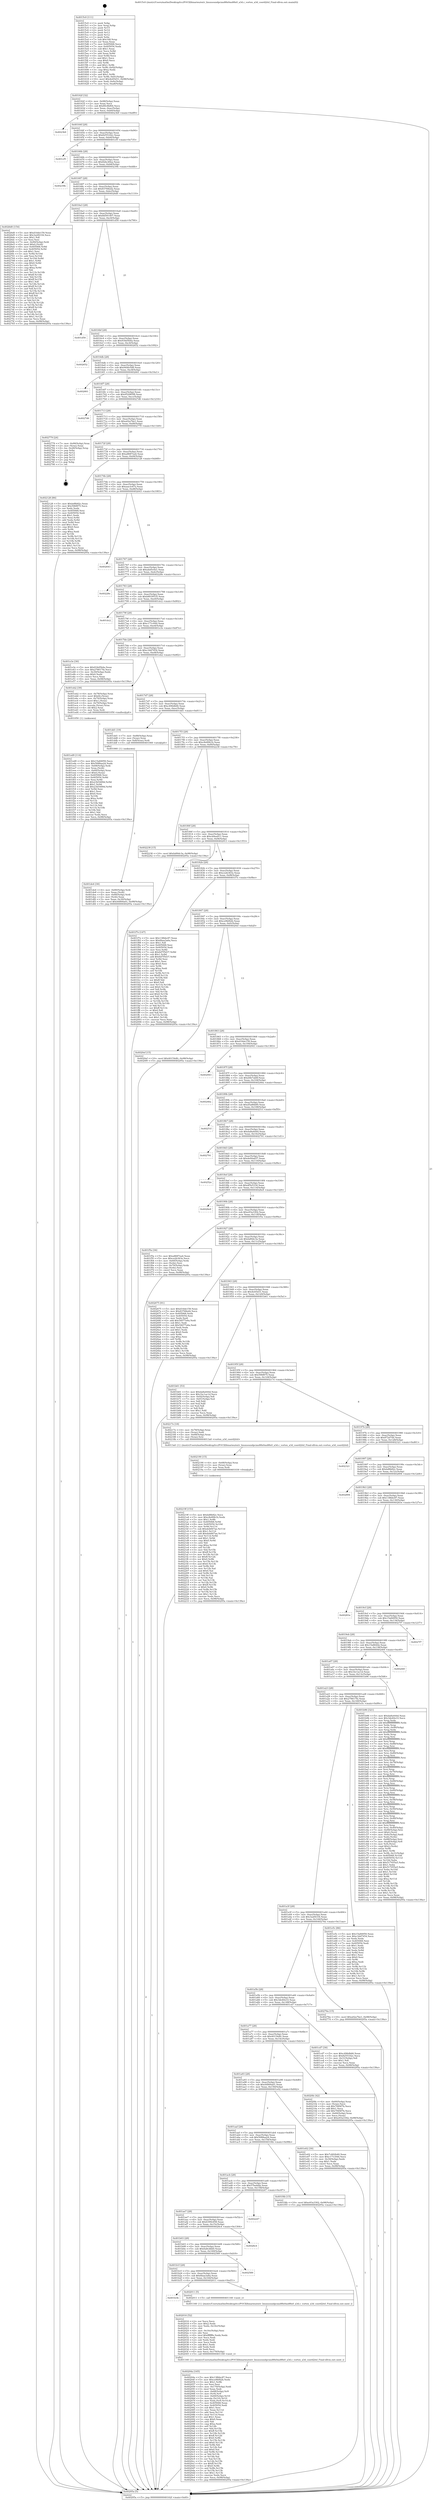 digraph "0x4015c0" {
  label = "0x4015c0 (/mnt/c/Users/mathe/Desktop/tcc/POCII/binaries/extr_linuxsoundpciau88x0au88x0_a3d.c_vortex_a3d_coord2itd_Final-ollvm.out::main(0))"
  labelloc = "t"
  node[shape=record]

  Entry [label="",width=0.3,height=0.3,shape=circle,fillcolor=black,style=filled]
  "0x40162f" [label="{
     0x40162f [32]\l
     | [instrs]\l
     &nbsp;&nbsp;0x40162f \<+6\>: mov -0x98(%rbp),%eax\l
     &nbsp;&nbsp;0x401635 \<+2\>: mov %eax,%ecx\l
     &nbsp;&nbsp;0x401637 \<+6\>: sub $0x80c8bf64,%ecx\l
     &nbsp;&nbsp;0x40163d \<+6\>: mov %eax,-0xac(%rbp)\l
     &nbsp;&nbsp;0x401643 \<+6\>: mov %ecx,-0xb0(%rbp)\l
     &nbsp;&nbsp;0x401649 \<+6\>: je 00000000004023b9 \<main+0xdf9\>\l
  }"]
  "0x4023b9" [label="{
     0x4023b9\l
  }", style=dashed]
  "0x40164f" [label="{
     0x40164f [28]\l
     | [instrs]\l
     &nbsp;&nbsp;0x40164f \<+5\>: jmp 0000000000401654 \<main+0x94\>\l
     &nbsp;&nbsp;0x401654 \<+6\>: mov -0xac(%rbp),%eax\l
     &nbsp;&nbsp;0x40165a \<+5\>: sub $0x8255162c,%eax\l
     &nbsp;&nbsp;0x40165f \<+6\>: mov %eax,-0xb4(%rbp)\l
     &nbsp;&nbsp;0x401665 \<+6\>: je 0000000000401cf5 \<main+0x735\>\l
  }"]
  Exit [label="",width=0.3,height=0.3,shape=circle,fillcolor=black,style=filled,peripheries=2]
  "0x401cf5" [label="{
     0x401cf5\l
  }", style=dashed]
  "0x40166b" [label="{
     0x40166b [28]\l
     | [instrs]\l
     &nbsp;&nbsp;0x40166b \<+5\>: jmp 0000000000401670 \<main+0xb0\>\l
     &nbsp;&nbsp;0x401670 \<+6\>: mov -0xac(%rbp),%eax\l
     &nbsp;&nbsp;0x401676 \<+5\>: sub $0x82bc49ea,%eax\l
     &nbsp;&nbsp;0x40167b \<+6\>: mov %eax,-0xb8(%rbp)\l
     &nbsp;&nbsp;0x401681 \<+6\>: je 000000000040239b \<main+0xddb\>\l
  }"]
  "0x40219f" [label="{
     0x40219f [153]\l
     | [instrs]\l
     &nbsp;&nbsp;0x40219f \<+5\>: mov $0xbd8b82c,%ecx\l
     &nbsp;&nbsp;0x4021a4 \<+5\>: mov $0xc8e89b1b,%edx\l
     &nbsp;&nbsp;0x4021a9 \<+3\>: mov $0x1,%r8b\l
     &nbsp;&nbsp;0x4021ac \<+8\>: mov 0x405068,%r9d\l
     &nbsp;&nbsp;0x4021b4 \<+8\>: mov 0x405054,%r10d\l
     &nbsp;&nbsp;0x4021bc \<+3\>: mov %r9d,%r11d\l
     &nbsp;&nbsp;0x4021bf \<+7\>: sub $0xdeb847ae,%r11d\l
     &nbsp;&nbsp;0x4021c6 \<+4\>: sub $0x1,%r11d\l
     &nbsp;&nbsp;0x4021ca \<+7\>: add $0xdeb847ae,%r11d\l
     &nbsp;&nbsp;0x4021d1 \<+4\>: imul %r11d,%r9d\l
     &nbsp;&nbsp;0x4021d5 \<+4\>: and $0x1,%r9d\l
     &nbsp;&nbsp;0x4021d9 \<+4\>: cmp $0x0,%r9d\l
     &nbsp;&nbsp;0x4021dd \<+3\>: sete %bl\l
     &nbsp;&nbsp;0x4021e0 \<+4\>: cmp $0xa,%r10d\l
     &nbsp;&nbsp;0x4021e4 \<+4\>: setl %r14b\l
     &nbsp;&nbsp;0x4021e8 \<+3\>: mov %bl,%r15b\l
     &nbsp;&nbsp;0x4021eb \<+4\>: xor $0xff,%r15b\l
     &nbsp;&nbsp;0x4021ef \<+3\>: mov %r14b,%r12b\l
     &nbsp;&nbsp;0x4021f2 \<+4\>: xor $0xff,%r12b\l
     &nbsp;&nbsp;0x4021f6 \<+4\>: xor $0x0,%r8b\l
     &nbsp;&nbsp;0x4021fa \<+3\>: mov %r15b,%r13b\l
     &nbsp;&nbsp;0x4021fd \<+4\>: and $0x0,%r13b\l
     &nbsp;&nbsp;0x402201 \<+3\>: and %r8b,%bl\l
     &nbsp;&nbsp;0x402204 \<+3\>: mov %r12b,%al\l
     &nbsp;&nbsp;0x402207 \<+2\>: and $0x0,%al\l
     &nbsp;&nbsp;0x402209 \<+3\>: and %r8b,%r14b\l
     &nbsp;&nbsp;0x40220c \<+3\>: or %bl,%r13b\l
     &nbsp;&nbsp;0x40220f \<+3\>: or %r14b,%al\l
     &nbsp;&nbsp;0x402212 \<+3\>: xor %al,%r13b\l
     &nbsp;&nbsp;0x402215 \<+3\>: or %r12b,%r15b\l
     &nbsp;&nbsp;0x402218 \<+4\>: xor $0xff,%r15b\l
     &nbsp;&nbsp;0x40221c \<+4\>: or $0x0,%r8b\l
     &nbsp;&nbsp;0x402220 \<+3\>: and %r8b,%r15b\l
     &nbsp;&nbsp;0x402223 \<+3\>: or %r15b,%r13b\l
     &nbsp;&nbsp;0x402226 \<+4\>: test $0x1,%r13b\l
     &nbsp;&nbsp;0x40222a \<+3\>: cmovne %edx,%ecx\l
     &nbsp;&nbsp;0x40222d \<+6\>: mov %ecx,-0x98(%rbp)\l
     &nbsp;&nbsp;0x402233 \<+5\>: jmp 000000000040295a \<main+0x139a\>\l
  }"]
  "0x40239b" [label="{
     0x40239b\l
  }", style=dashed]
  "0x401687" [label="{
     0x401687 [28]\l
     | [instrs]\l
     &nbsp;&nbsp;0x401687 \<+5\>: jmp 000000000040168c \<main+0xcc\>\l
     &nbsp;&nbsp;0x40168c \<+6\>: mov -0xac(%rbp),%eax\l
     &nbsp;&nbsp;0x401692 \<+5\>: sub $0x83768ed2,%eax\l
     &nbsp;&nbsp;0x401697 \<+6\>: mov %eax,-0xbc(%rbp)\l
     &nbsp;&nbsp;0x40169d \<+6\>: je 00000000004026d0 \<main+0x1110\>\l
  }"]
  "0x402190" [label="{
     0x402190 [15]\l
     | [instrs]\l
     &nbsp;&nbsp;0x402190 \<+4\>: mov -0x68(%rbp),%rax\l
     &nbsp;&nbsp;0x402194 \<+3\>: mov (%rax),%rax\l
     &nbsp;&nbsp;0x402197 \<+3\>: mov %rax,%rdi\l
     &nbsp;&nbsp;0x40219a \<+5\>: call 0000000000401030 \<free@plt\>\l
     | [calls]\l
     &nbsp;&nbsp;0x401030 \{1\} (unknown)\l
  }"]
  "0x4026d0" [label="{
     0x4026d0 [154]\l
     | [instrs]\l
     &nbsp;&nbsp;0x4026d0 \<+5\>: mov $0xd16de159,%eax\l
     &nbsp;&nbsp;0x4026d5 \<+5\>: mov $0x3a2f4334,%ecx\l
     &nbsp;&nbsp;0x4026da \<+2\>: mov $0x1,%dl\l
     &nbsp;&nbsp;0x4026dc \<+2\>: xor %esi,%esi\l
     &nbsp;&nbsp;0x4026de \<+7\>: mov -0x90(%rbp),%rdi\l
     &nbsp;&nbsp;0x4026e5 \<+6\>: movl $0x0,(%rdi)\l
     &nbsp;&nbsp;0x4026eb \<+8\>: mov 0x405068,%r8d\l
     &nbsp;&nbsp;0x4026f3 \<+8\>: mov 0x405054,%r9d\l
     &nbsp;&nbsp;0x4026fb \<+3\>: sub $0x1,%esi\l
     &nbsp;&nbsp;0x4026fe \<+3\>: mov %r8d,%r10d\l
     &nbsp;&nbsp;0x402701 \<+3\>: add %esi,%r10d\l
     &nbsp;&nbsp;0x402704 \<+4\>: imul %r10d,%r8d\l
     &nbsp;&nbsp;0x402708 \<+4\>: and $0x1,%r8d\l
     &nbsp;&nbsp;0x40270c \<+4\>: cmp $0x0,%r8d\l
     &nbsp;&nbsp;0x402710 \<+4\>: sete %r11b\l
     &nbsp;&nbsp;0x402714 \<+4\>: cmp $0xa,%r9d\l
     &nbsp;&nbsp;0x402718 \<+3\>: setl %bl\l
     &nbsp;&nbsp;0x40271b \<+3\>: mov %r11b,%r14b\l
     &nbsp;&nbsp;0x40271e \<+4\>: xor $0xff,%r14b\l
     &nbsp;&nbsp;0x402722 \<+3\>: mov %bl,%r15b\l
     &nbsp;&nbsp;0x402725 \<+4\>: xor $0xff,%r15b\l
     &nbsp;&nbsp;0x402729 \<+3\>: xor $0x1,%dl\l
     &nbsp;&nbsp;0x40272c \<+3\>: mov %r14b,%r12b\l
     &nbsp;&nbsp;0x40272f \<+4\>: and $0xff,%r12b\l
     &nbsp;&nbsp;0x402733 \<+3\>: and %dl,%r11b\l
     &nbsp;&nbsp;0x402736 \<+3\>: mov %r15b,%r13b\l
     &nbsp;&nbsp;0x402739 \<+4\>: and $0xff,%r13b\l
     &nbsp;&nbsp;0x40273d \<+2\>: and %dl,%bl\l
     &nbsp;&nbsp;0x40273f \<+3\>: or %r11b,%r12b\l
     &nbsp;&nbsp;0x402742 \<+3\>: or %bl,%r13b\l
     &nbsp;&nbsp;0x402745 \<+3\>: xor %r13b,%r12b\l
     &nbsp;&nbsp;0x402748 \<+3\>: or %r15b,%r14b\l
     &nbsp;&nbsp;0x40274b \<+4\>: xor $0xff,%r14b\l
     &nbsp;&nbsp;0x40274f \<+3\>: or $0x1,%dl\l
     &nbsp;&nbsp;0x402752 \<+3\>: and %dl,%r14b\l
     &nbsp;&nbsp;0x402755 \<+3\>: or %r14b,%r12b\l
     &nbsp;&nbsp;0x402758 \<+4\>: test $0x1,%r12b\l
     &nbsp;&nbsp;0x40275c \<+3\>: cmovne %ecx,%eax\l
     &nbsp;&nbsp;0x40275f \<+6\>: mov %eax,-0x98(%rbp)\l
     &nbsp;&nbsp;0x402765 \<+5\>: jmp 000000000040295a \<main+0x139a\>\l
  }"]
  "0x4016a3" [label="{
     0x4016a3 [28]\l
     | [instrs]\l
     &nbsp;&nbsp;0x4016a3 \<+5\>: jmp 00000000004016a8 \<main+0xe8\>\l
     &nbsp;&nbsp;0x4016a8 \<+6\>: mov -0xac(%rbp),%eax\l
     &nbsp;&nbsp;0x4016ae \<+5\>: sub $0x8d591407,%eax\l
     &nbsp;&nbsp;0x4016b3 \<+6\>: mov %eax,-0xc0(%rbp)\l
     &nbsp;&nbsp;0x4016b9 \<+6\>: je 0000000000401d50 \<main+0x790\>\l
  }"]
  "0x40204a" [label="{
     0x40204a [165]\l
     | [instrs]\l
     &nbsp;&nbsp;0x40204a \<+5\>: mov $0x138bbc87,%ecx\l
     &nbsp;&nbsp;0x40204f \<+5\>: mov $0xce9bf42b,%edx\l
     &nbsp;&nbsp;0x402054 \<+3\>: mov $0x1,%r8b\l
     &nbsp;&nbsp;0x402057 \<+2\>: xor %esi,%esi\l
     &nbsp;&nbsp;0x402059 \<+6\>: mov -0x170(%rbp),%edi\l
     &nbsp;&nbsp;0x40205f \<+3\>: imul %eax,%edi\l
     &nbsp;&nbsp;0x402062 \<+4\>: mov -0x68(%rbp),%r9\l
     &nbsp;&nbsp;0x402066 \<+3\>: mov (%r9),%r9\l
     &nbsp;&nbsp;0x402069 \<+4\>: mov -0x60(%rbp),%r10\l
     &nbsp;&nbsp;0x40206d \<+3\>: movslq (%r10),%r10\l
     &nbsp;&nbsp;0x402070 \<+4\>: mov %edi,(%r9,%r10,4)\l
     &nbsp;&nbsp;0x402074 \<+7\>: mov 0x405068,%eax\l
     &nbsp;&nbsp;0x40207b \<+7\>: mov 0x405054,%edi\l
     &nbsp;&nbsp;0x402082 \<+3\>: sub $0x1,%esi\l
     &nbsp;&nbsp;0x402085 \<+3\>: mov %eax,%r11d\l
     &nbsp;&nbsp;0x402088 \<+3\>: add %esi,%r11d\l
     &nbsp;&nbsp;0x40208b \<+4\>: imul %r11d,%eax\l
     &nbsp;&nbsp;0x40208f \<+3\>: and $0x1,%eax\l
     &nbsp;&nbsp;0x402092 \<+3\>: cmp $0x0,%eax\l
     &nbsp;&nbsp;0x402095 \<+3\>: sete %bl\l
     &nbsp;&nbsp;0x402098 \<+3\>: cmp $0xa,%edi\l
     &nbsp;&nbsp;0x40209b \<+4\>: setl %r14b\l
     &nbsp;&nbsp;0x40209f \<+3\>: mov %bl,%r15b\l
     &nbsp;&nbsp;0x4020a2 \<+4\>: xor $0xff,%r15b\l
     &nbsp;&nbsp;0x4020a6 \<+3\>: mov %r14b,%r12b\l
     &nbsp;&nbsp;0x4020a9 \<+4\>: xor $0xff,%r12b\l
     &nbsp;&nbsp;0x4020ad \<+4\>: xor $0x0,%r8b\l
     &nbsp;&nbsp;0x4020b1 \<+3\>: mov %r15b,%r13b\l
     &nbsp;&nbsp;0x4020b4 \<+4\>: and $0x0,%r13b\l
     &nbsp;&nbsp;0x4020b8 \<+3\>: and %r8b,%bl\l
     &nbsp;&nbsp;0x4020bb \<+3\>: mov %r12b,%al\l
     &nbsp;&nbsp;0x4020be \<+2\>: and $0x0,%al\l
     &nbsp;&nbsp;0x4020c0 \<+3\>: and %r8b,%r14b\l
     &nbsp;&nbsp;0x4020c3 \<+3\>: or %bl,%r13b\l
     &nbsp;&nbsp;0x4020c6 \<+3\>: or %r14b,%al\l
     &nbsp;&nbsp;0x4020c9 \<+3\>: xor %al,%r13b\l
     &nbsp;&nbsp;0x4020cc \<+3\>: or %r12b,%r15b\l
     &nbsp;&nbsp;0x4020cf \<+4\>: xor $0xff,%r15b\l
     &nbsp;&nbsp;0x4020d3 \<+4\>: or $0x0,%r8b\l
     &nbsp;&nbsp;0x4020d7 \<+3\>: and %r8b,%r15b\l
     &nbsp;&nbsp;0x4020da \<+3\>: or %r15b,%r13b\l
     &nbsp;&nbsp;0x4020dd \<+4\>: test $0x1,%r13b\l
     &nbsp;&nbsp;0x4020e1 \<+3\>: cmovne %edx,%ecx\l
     &nbsp;&nbsp;0x4020e4 \<+6\>: mov %ecx,-0x98(%rbp)\l
     &nbsp;&nbsp;0x4020ea \<+5\>: jmp 000000000040295a \<main+0x139a\>\l
  }"]
  "0x401d50" [label="{
     0x401d50\l
  }", style=dashed]
  "0x4016bf" [label="{
     0x4016bf [28]\l
     | [instrs]\l
     &nbsp;&nbsp;0x4016bf \<+5\>: jmp 00000000004016c4 \<main+0x104\>\l
     &nbsp;&nbsp;0x4016c4 \<+6\>: mov -0xac(%rbp),%eax\l
     &nbsp;&nbsp;0x4016ca \<+5\>: sub $0x934d5b4a,%eax\l
     &nbsp;&nbsp;0x4016cf \<+6\>: mov %eax,-0xc4(%rbp)\l
     &nbsp;&nbsp;0x4016d5 \<+6\>: je 0000000000402652 \<main+0x1092\>\l
  }"]
  "0x402016" [label="{
     0x402016 [52]\l
     | [instrs]\l
     &nbsp;&nbsp;0x402016 \<+2\>: xor %ecx,%ecx\l
     &nbsp;&nbsp;0x402018 \<+5\>: mov $0x2,%edx\l
     &nbsp;&nbsp;0x40201d \<+6\>: mov %edx,-0x16c(%rbp)\l
     &nbsp;&nbsp;0x402023 \<+1\>: cltd\l
     &nbsp;&nbsp;0x402024 \<+6\>: mov -0x16c(%rbp),%esi\l
     &nbsp;&nbsp;0x40202a \<+2\>: idiv %esi\l
     &nbsp;&nbsp;0x40202c \<+6\>: imul $0xfffffffe,%edx,%edx\l
     &nbsp;&nbsp;0x402032 \<+2\>: mov %ecx,%edi\l
     &nbsp;&nbsp;0x402034 \<+2\>: sub %edx,%edi\l
     &nbsp;&nbsp;0x402036 \<+2\>: mov %ecx,%edx\l
     &nbsp;&nbsp;0x402038 \<+3\>: sub $0x1,%edx\l
     &nbsp;&nbsp;0x40203b \<+2\>: add %edx,%edi\l
     &nbsp;&nbsp;0x40203d \<+2\>: sub %edi,%ecx\l
     &nbsp;&nbsp;0x40203f \<+6\>: mov %ecx,-0x170(%rbp)\l
     &nbsp;&nbsp;0x402045 \<+5\>: call 0000000000401160 \<next_i\>\l
     | [calls]\l
     &nbsp;&nbsp;0x401160 \{1\} (/mnt/c/Users/mathe/Desktop/tcc/POCII/binaries/extr_linuxsoundpciau88x0au88x0_a3d.c_vortex_a3d_coord2itd_Final-ollvm.out::next_i)\l
  }"]
  "0x402652" [label="{
     0x402652\l
  }", style=dashed]
  "0x4016db" [label="{
     0x4016db [28]\l
     | [instrs]\l
     &nbsp;&nbsp;0x4016db \<+5\>: jmp 00000000004016e0 \<main+0x120\>\l
     &nbsp;&nbsp;0x4016e0 \<+6\>: mov -0xac(%rbp),%eax\l
     &nbsp;&nbsp;0x4016e6 \<+5\>: sub $0x944fe5d8,%eax\l
     &nbsp;&nbsp;0x4016eb \<+6\>: mov %eax,-0xc8(%rbp)\l
     &nbsp;&nbsp;0x4016f1 \<+6\>: je 0000000000402661 \<main+0x10a1\>\l
  }"]
  "0x401b3b" [label="{
     0x401b3b\l
  }", style=dashed]
  "0x402661" [label="{
     0x402661\l
  }", style=dashed]
  "0x4016f7" [label="{
     0x4016f7 [28]\l
     | [instrs]\l
     &nbsp;&nbsp;0x4016f7 \<+5\>: jmp 00000000004016fc \<main+0x13c\>\l
     &nbsp;&nbsp;0x4016fc \<+6\>: mov -0xac(%rbp),%eax\l
     &nbsp;&nbsp;0x401702 \<+5\>: sub $0x952985f8,%eax\l
     &nbsp;&nbsp;0x401707 \<+6\>: mov %eax,-0xcc(%rbp)\l
     &nbsp;&nbsp;0x40170d \<+6\>: je 00000000004027d6 \<main+0x1216\>\l
  }"]
  "0x402011" [label="{
     0x402011 [5]\l
     | [instrs]\l
     &nbsp;&nbsp;0x402011 \<+5\>: call 0000000000401160 \<next_i\>\l
     | [calls]\l
     &nbsp;&nbsp;0x401160 \{1\} (/mnt/c/Users/mathe/Desktop/tcc/POCII/binaries/extr_linuxsoundpciau88x0au88x0_a3d.c_vortex_a3d_coord2itd_Final-ollvm.out::next_i)\l
  }"]
  "0x4027d6" [label="{
     0x4027d6\l
  }", style=dashed]
  "0x401713" [label="{
     0x401713 [28]\l
     | [instrs]\l
     &nbsp;&nbsp;0x401713 \<+5\>: jmp 0000000000401718 \<main+0x158\>\l
     &nbsp;&nbsp;0x401718 \<+6\>: mov -0xac(%rbp),%eax\l
     &nbsp;&nbsp;0x40171e \<+5\>: sub $0xa02a7be1,%eax\l
     &nbsp;&nbsp;0x401723 \<+6\>: mov %eax,-0xd0(%rbp)\l
     &nbsp;&nbsp;0x401729 \<+6\>: je 0000000000402779 \<main+0x11b9\>\l
  }"]
  "0x401b1f" [label="{
     0x401b1f [28]\l
     | [instrs]\l
     &nbsp;&nbsp;0x401b1f \<+5\>: jmp 0000000000401b24 \<main+0x564\>\l
     &nbsp;&nbsp;0x401b24 \<+6\>: mov -0xac(%rbp),%eax\l
     &nbsp;&nbsp;0x401b2a \<+5\>: sub $0x6baa3a6a,%eax\l
     &nbsp;&nbsp;0x401b2f \<+6\>: mov %eax,-0x164(%rbp)\l
     &nbsp;&nbsp;0x401b35 \<+6\>: je 0000000000402011 \<main+0xa51\>\l
  }"]
  "0x402779" [label="{
     0x402779 [24]\l
     | [instrs]\l
     &nbsp;&nbsp;0x402779 \<+7\>: mov -0x90(%rbp),%rax\l
     &nbsp;&nbsp;0x402780 \<+2\>: mov (%rax),%eax\l
     &nbsp;&nbsp;0x402782 \<+4\>: lea -0x28(%rbp),%rsp\l
     &nbsp;&nbsp;0x402786 \<+1\>: pop %rbx\l
     &nbsp;&nbsp;0x402787 \<+2\>: pop %r12\l
     &nbsp;&nbsp;0x402789 \<+2\>: pop %r13\l
     &nbsp;&nbsp;0x40278b \<+2\>: pop %r14\l
     &nbsp;&nbsp;0x40278d \<+2\>: pop %r15\l
     &nbsp;&nbsp;0x40278f \<+1\>: pop %rbp\l
     &nbsp;&nbsp;0x402790 \<+1\>: ret\l
  }"]
  "0x40172f" [label="{
     0x40172f [28]\l
     | [instrs]\l
     &nbsp;&nbsp;0x40172f \<+5\>: jmp 0000000000401734 \<main+0x174\>\l
     &nbsp;&nbsp;0x401734 \<+6\>: mov -0xac(%rbp),%eax\l
     &nbsp;&nbsp;0x40173a \<+5\>: sub $0xa8687ea4,%eax\l
     &nbsp;&nbsp;0x40173f \<+6\>: mov %eax,-0xd4(%rbp)\l
     &nbsp;&nbsp;0x401745 \<+6\>: je 0000000000402128 \<main+0xb68\>\l
  }"]
  "0x402589" [label="{
     0x402589\l
  }", style=dashed]
  "0x402128" [label="{
     0x402128 [86]\l
     | [instrs]\l
     &nbsp;&nbsp;0x402128 \<+5\>: mov $0xbd8b82c,%eax\l
     &nbsp;&nbsp;0x40212d \<+5\>: mov $0x596f875,%ecx\l
     &nbsp;&nbsp;0x402132 \<+2\>: xor %edx,%edx\l
     &nbsp;&nbsp;0x402134 \<+7\>: mov 0x405068,%esi\l
     &nbsp;&nbsp;0x40213b \<+7\>: mov 0x405054,%edi\l
     &nbsp;&nbsp;0x402142 \<+3\>: sub $0x1,%edx\l
     &nbsp;&nbsp;0x402145 \<+3\>: mov %esi,%r8d\l
     &nbsp;&nbsp;0x402148 \<+3\>: add %edx,%r8d\l
     &nbsp;&nbsp;0x40214b \<+4\>: imul %r8d,%esi\l
     &nbsp;&nbsp;0x40214f \<+3\>: and $0x1,%esi\l
     &nbsp;&nbsp;0x402152 \<+3\>: cmp $0x0,%esi\l
     &nbsp;&nbsp;0x402155 \<+4\>: sete %r9b\l
     &nbsp;&nbsp;0x402159 \<+3\>: cmp $0xa,%edi\l
     &nbsp;&nbsp;0x40215c \<+4\>: setl %r10b\l
     &nbsp;&nbsp;0x402160 \<+3\>: mov %r9b,%r11b\l
     &nbsp;&nbsp;0x402163 \<+3\>: and %r10b,%r11b\l
     &nbsp;&nbsp;0x402166 \<+3\>: xor %r10b,%r9b\l
     &nbsp;&nbsp;0x402169 \<+3\>: or %r9b,%r11b\l
     &nbsp;&nbsp;0x40216c \<+4\>: test $0x1,%r11b\l
     &nbsp;&nbsp;0x402170 \<+3\>: cmovne %ecx,%eax\l
     &nbsp;&nbsp;0x402173 \<+6\>: mov %eax,-0x98(%rbp)\l
     &nbsp;&nbsp;0x402179 \<+5\>: jmp 000000000040295a \<main+0x139a\>\l
  }"]
  "0x40174b" [label="{
     0x40174b [28]\l
     | [instrs]\l
     &nbsp;&nbsp;0x40174b \<+5\>: jmp 0000000000401750 \<main+0x190\>\l
     &nbsp;&nbsp;0x401750 \<+6\>: mov -0xac(%rbp),%eax\l
     &nbsp;&nbsp;0x401756 \<+5\>: sub $0xaae3c67a,%eax\l
     &nbsp;&nbsp;0x40175b \<+6\>: mov %eax,-0xd8(%rbp)\l
     &nbsp;&nbsp;0x401761 \<+6\>: je 0000000000402643 \<main+0x1083\>\l
  }"]
  "0x401b03" [label="{
     0x401b03 [28]\l
     | [instrs]\l
     &nbsp;&nbsp;0x401b03 \<+5\>: jmp 0000000000401b08 \<main+0x548\>\l
     &nbsp;&nbsp;0x401b08 \<+6\>: mov -0xac(%rbp),%eax\l
     &nbsp;&nbsp;0x401b0e \<+5\>: sub $0x6a8cdbb0,%eax\l
     &nbsp;&nbsp;0x401b13 \<+6\>: mov %eax,-0x160(%rbp)\l
     &nbsp;&nbsp;0x401b19 \<+6\>: je 0000000000402589 \<main+0xfc9\>\l
  }"]
  "0x402643" [label="{
     0x402643\l
  }", style=dashed]
  "0x401767" [label="{
     0x401767 [28]\l
     | [instrs]\l
     &nbsp;&nbsp;0x401767 \<+5\>: jmp 000000000040176c \<main+0x1ac\>\l
     &nbsp;&nbsp;0x40176c \<+6\>: mov -0xac(%rbp),%eax\l
     &nbsp;&nbsp;0x401772 \<+5\>: sub $0xabd5c0a1,%eax\l
     &nbsp;&nbsp;0x401777 \<+6\>: mov %eax,-0xdc(%rbp)\l
     &nbsp;&nbsp;0x40177d \<+6\>: je 000000000040228e \<main+0xcce\>\l
  }"]
  "0x4028c4" [label="{
     0x4028c4\l
  }", style=dashed]
  "0x40228e" [label="{
     0x40228e\l
  }", style=dashed]
  "0x401783" [label="{
     0x401783 [28]\l
     | [instrs]\l
     &nbsp;&nbsp;0x401783 \<+5\>: jmp 0000000000401788 \<main+0x1c8\>\l
     &nbsp;&nbsp;0x401788 \<+6\>: mov -0xac(%rbp),%eax\l
     &nbsp;&nbsp;0x40178e \<+5\>: sub $0xb8039535,%eax\l
     &nbsp;&nbsp;0x401793 \<+6\>: mov %eax,-0xe0(%rbp)\l
     &nbsp;&nbsp;0x401799 \<+6\>: je 0000000000401dc2 \<main+0x802\>\l
  }"]
  "0x401ae7" [label="{
     0x401ae7 [28]\l
     | [instrs]\l
     &nbsp;&nbsp;0x401ae7 \<+5\>: jmp 0000000000401aec \<main+0x52c\>\l
     &nbsp;&nbsp;0x401aec \<+6\>: mov -0xac(%rbp),%eax\l
     &nbsp;&nbsp;0x401af2 \<+5\>: sub $0x6399c658,%eax\l
     &nbsp;&nbsp;0x401af7 \<+6\>: mov %eax,-0x15c(%rbp)\l
     &nbsp;&nbsp;0x401afd \<+6\>: je 00000000004028c4 \<main+0x1304\>\l
  }"]
  "0x401dc2" [label="{
     0x401dc2\l
  }", style=dashed]
  "0x40179f" [label="{
     0x40179f [28]\l
     | [instrs]\l
     &nbsp;&nbsp;0x40179f \<+5\>: jmp 00000000004017a4 \<main+0x1e4\>\l
     &nbsp;&nbsp;0x4017a4 \<+6\>: mov -0xac(%rbp),%eax\l
     &nbsp;&nbsp;0x4017aa \<+5\>: sub $0xc171c044,%eax\l
     &nbsp;&nbsp;0x4017af \<+6\>: mov %eax,-0xe4(%rbp)\l
     &nbsp;&nbsp;0x4017b5 \<+6\>: je 0000000000401e3e \<main+0x87e\>\l
  }"]
  "0x402247" [label="{
     0x402247\l
  }", style=dashed]
  "0x401e3e" [label="{
     0x401e3e [30]\l
     | [instrs]\l
     &nbsp;&nbsp;0x401e3e \<+5\>: mov $0x934d5b4a,%eax\l
     &nbsp;&nbsp;0x401e43 \<+5\>: mov $0x278617fe,%ecx\l
     &nbsp;&nbsp;0x401e48 \<+3\>: mov -0x30(%rbp),%edx\l
     &nbsp;&nbsp;0x401e4b \<+3\>: cmp $0x0,%edx\l
     &nbsp;&nbsp;0x401e4e \<+3\>: cmove %ecx,%eax\l
     &nbsp;&nbsp;0x401e51 \<+6\>: mov %eax,-0x98(%rbp)\l
     &nbsp;&nbsp;0x401e57 \<+5\>: jmp 000000000040295a \<main+0x139a\>\l
  }"]
  "0x4017bb" [label="{
     0x4017bb [28]\l
     | [instrs]\l
     &nbsp;&nbsp;0x4017bb \<+5\>: jmp 00000000004017c0 \<main+0x200\>\l
     &nbsp;&nbsp;0x4017c0 \<+6\>: mov -0xac(%rbp),%eax\l
     &nbsp;&nbsp;0x4017c6 \<+5\>: sub $0xc3dd7454,%eax\l
     &nbsp;&nbsp;0x4017cb \<+6\>: mov %eax,-0xe8(%rbp)\l
     &nbsp;&nbsp;0x4017d1 \<+6\>: je 0000000000401eb2 \<main+0x8f2\>\l
  }"]
  "0x401acb" [label="{
     0x401acb [28]\l
     | [instrs]\l
     &nbsp;&nbsp;0x401acb \<+5\>: jmp 0000000000401ad0 \<main+0x510\>\l
     &nbsp;&nbsp;0x401ad0 \<+6\>: mov -0xac(%rbp),%eax\l
     &nbsp;&nbsp;0x401ad6 \<+5\>: sub $0x57bebfda,%eax\l
     &nbsp;&nbsp;0x401adb \<+6\>: mov %eax,-0x158(%rbp)\l
     &nbsp;&nbsp;0x401ae1 \<+6\>: je 0000000000402247 \<main+0xc87\>\l
  }"]
  "0x401eb2" [label="{
     0x401eb2 [39]\l
     | [instrs]\l
     &nbsp;&nbsp;0x401eb2 \<+4\>: mov -0x78(%rbp),%rax\l
     &nbsp;&nbsp;0x401eb6 \<+6\>: movl $0x64,(%rax)\l
     &nbsp;&nbsp;0x401ebc \<+4\>: mov -0x70(%rbp),%rax\l
     &nbsp;&nbsp;0x401ec0 \<+6\>: movl $0x1,(%rax)\l
     &nbsp;&nbsp;0x401ec6 \<+4\>: mov -0x70(%rbp),%rax\l
     &nbsp;&nbsp;0x401eca \<+3\>: movslq (%rax),%rax\l
     &nbsp;&nbsp;0x401ecd \<+4\>: shl $0x2,%rax\l
     &nbsp;&nbsp;0x401ed1 \<+3\>: mov %rax,%rdi\l
     &nbsp;&nbsp;0x401ed4 \<+5\>: call 0000000000401050 \<malloc@plt\>\l
     | [calls]\l
     &nbsp;&nbsp;0x401050 \{1\} (unknown)\l
  }"]
  "0x4017d7" [label="{
     0x4017d7 [28]\l
     | [instrs]\l
     &nbsp;&nbsp;0x4017d7 \<+5\>: jmp 00000000004017dc \<main+0x21c\>\l
     &nbsp;&nbsp;0x4017dc \<+6\>: mov -0xac(%rbp),%eax\l
     &nbsp;&nbsp;0x4017e2 \<+5\>: sub $0xc496db66,%eax\l
     &nbsp;&nbsp;0x4017e7 \<+6\>: mov %eax,-0xec(%rbp)\l
     &nbsp;&nbsp;0x4017ed \<+6\>: je 0000000000401dd1 \<main+0x811\>\l
  }"]
  "0x401f4b" [label="{
     0x401f4b [15]\l
     | [instrs]\l
     &nbsp;&nbsp;0x401f4b \<+10\>: movl $0xe93a3302,-0x98(%rbp)\l
     &nbsp;&nbsp;0x401f55 \<+5\>: jmp 000000000040295a \<main+0x139a\>\l
  }"]
  "0x401dd1" [label="{
     0x401dd1 [19]\l
     | [instrs]\l
     &nbsp;&nbsp;0x401dd1 \<+7\>: mov -0x88(%rbp),%rax\l
     &nbsp;&nbsp;0x401dd8 \<+3\>: mov (%rax),%rax\l
     &nbsp;&nbsp;0x401ddb \<+4\>: mov 0x8(%rax),%rdi\l
     &nbsp;&nbsp;0x401ddf \<+5\>: call 0000000000401060 \<atoi@plt\>\l
     | [calls]\l
     &nbsp;&nbsp;0x401060 \{1\} (unknown)\l
  }"]
  "0x4017f3" [label="{
     0x4017f3 [28]\l
     | [instrs]\l
     &nbsp;&nbsp;0x4017f3 \<+5\>: jmp 00000000004017f8 \<main+0x238\>\l
     &nbsp;&nbsp;0x4017f8 \<+6\>: mov -0xac(%rbp),%eax\l
     &nbsp;&nbsp;0x4017fe \<+5\>: sub $0xc8e89b1b,%eax\l
     &nbsp;&nbsp;0x401803 \<+6\>: mov %eax,-0xf0(%rbp)\l
     &nbsp;&nbsp;0x401809 \<+6\>: je 0000000000402238 \<main+0xc78\>\l
  }"]
  "0x401ed9" [label="{
     0x401ed9 [114]\l
     | [instrs]\l
     &nbsp;&nbsp;0x401ed9 \<+5\>: mov $0x15a84950,%ecx\l
     &nbsp;&nbsp;0x401ede \<+5\>: mov $0x5088aa24,%edx\l
     &nbsp;&nbsp;0x401ee3 \<+4\>: mov -0x68(%rbp),%rdi\l
     &nbsp;&nbsp;0x401ee7 \<+3\>: mov %rax,(%rdi)\l
     &nbsp;&nbsp;0x401eea \<+4\>: mov -0x60(%rbp),%rax\l
     &nbsp;&nbsp;0x401eee \<+6\>: movl $0x0,(%rax)\l
     &nbsp;&nbsp;0x401ef4 \<+7\>: mov 0x405068,%esi\l
     &nbsp;&nbsp;0x401efb \<+8\>: mov 0x405054,%r8d\l
     &nbsp;&nbsp;0x401f03 \<+3\>: mov %esi,%r9d\l
     &nbsp;&nbsp;0x401f06 \<+7\>: sub $0x23b5489d,%r9d\l
     &nbsp;&nbsp;0x401f0d \<+4\>: sub $0x1,%r9d\l
     &nbsp;&nbsp;0x401f11 \<+7\>: add $0x23b5489d,%r9d\l
     &nbsp;&nbsp;0x401f18 \<+4\>: imul %r9d,%esi\l
     &nbsp;&nbsp;0x401f1c \<+3\>: and $0x1,%esi\l
     &nbsp;&nbsp;0x401f1f \<+3\>: cmp $0x0,%esi\l
     &nbsp;&nbsp;0x401f22 \<+4\>: sete %r10b\l
     &nbsp;&nbsp;0x401f26 \<+4\>: cmp $0xa,%r8d\l
     &nbsp;&nbsp;0x401f2a \<+4\>: setl %r11b\l
     &nbsp;&nbsp;0x401f2e \<+3\>: mov %r10b,%bl\l
     &nbsp;&nbsp;0x401f31 \<+3\>: and %r11b,%bl\l
     &nbsp;&nbsp;0x401f34 \<+3\>: xor %r11b,%r10b\l
     &nbsp;&nbsp;0x401f37 \<+3\>: or %r10b,%bl\l
     &nbsp;&nbsp;0x401f3a \<+3\>: test $0x1,%bl\l
     &nbsp;&nbsp;0x401f3d \<+3\>: cmovne %edx,%ecx\l
     &nbsp;&nbsp;0x401f40 \<+6\>: mov %ecx,-0x98(%rbp)\l
     &nbsp;&nbsp;0x401f46 \<+5\>: jmp 000000000040295a \<main+0x139a\>\l
  }"]
  "0x402238" [label="{
     0x402238 [15]\l
     | [instrs]\l
     &nbsp;&nbsp;0x402238 \<+10\>: movl $0xfa89dc3a,-0x98(%rbp)\l
     &nbsp;&nbsp;0x402242 \<+5\>: jmp 000000000040295a \<main+0x139a\>\l
  }"]
  "0x40180f" [label="{
     0x40180f [28]\l
     | [instrs]\l
     &nbsp;&nbsp;0x40180f \<+5\>: jmp 0000000000401814 \<main+0x254\>\l
     &nbsp;&nbsp;0x401814 \<+6\>: mov -0xac(%rbp),%eax\l
     &nbsp;&nbsp;0x40181a \<+5\>: sub $0xcb9ea911,%eax\l
     &nbsp;&nbsp;0x40181f \<+6\>: mov %eax,-0xf4(%rbp)\l
     &nbsp;&nbsp;0x401825 \<+6\>: je 0000000000402913 \<main+0x1353\>\l
  }"]
  "0x401aaf" [label="{
     0x401aaf [28]\l
     | [instrs]\l
     &nbsp;&nbsp;0x401aaf \<+5\>: jmp 0000000000401ab4 \<main+0x4f4\>\l
     &nbsp;&nbsp;0x401ab4 \<+6\>: mov -0xac(%rbp),%eax\l
     &nbsp;&nbsp;0x401aba \<+5\>: sub $0x5088aa24,%eax\l
     &nbsp;&nbsp;0x401abf \<+6\>: mov %eax,-0x154(%rbp)\l
     &nbsp;&nbsp;0x401ac5 \<+6\>: je 0000000000401f4b \<main+0x98b\>\l
  }"]
  "0x402913" [label="{
     0x402913\l
  }", style=dashed]
  "0x40182b" [label="{
     0x40182b [28]\l
     | [instrs]\l
     &nbsp;&nbsp;0x40182b \<+5\>: jmp 0000000000401830 \<main+0x270\>\l
     &nbsp;&nbsp;0x401830 \<+6\>: mov -0xac(%rbp),%eax\l
     &nbsp;&nbsp;0x401836 \<+5\>: sub $0xce2b363e,%eax\l
     &nbsp;&nbsp;0x40183b \<+6\>: mov %eax,-0xf8(%rbp)\l
     &nbsp;&nbsp;0x401841 \<+6\>: je 0000000000401f7e \<main+0x9be\>\l
  }"]
  "0x401e02" [label="{
     0x401e02 [30]\l
     | [instrs]\l
     &nbsp;&nbsp;0x401e02 \<+5\>: mov $0x7c602b40,%eax\l
     &nbsp;&nbsp;0x401e07 \<+5\>: mov $0xc171c044,%ecx\l
     &nbsp;&nbsp;0x401e0c \<+3\>: mov -0x30(%rbp),%edx\l
     &nbsp;&nbsp;0x401e0f \<+3\>: cmp $0x1,%edx\l
     &nbsp;&nbsp;0x401e12 \<+3\>: cmovl %ecx,%eax\l
     &nbsp;&nbsp;0x401e15 \<+6\>: mov %eax,-0x98(%rbp)\l
     &nbsp;&nbsp;0x401e1b \<+5\>: jmp 000000000040295a \<main+0x139a\>\l
  }"]
  "0x401f7e" [label="{
     0x401f7e [147]\l
     | [instrs]\l
     &nbsp;&nbsp;0x401f7e \<+5\>: mov $0x138bbc87,%eax\l
     &nbsp;&nbsp;0x401f83 \<+5\>: mov $0x6baa3a6a,%ecx\l
     &nbsp;&nbsp;0x401f88 \<+2\>: mov $0x1,%dl\l
     &nbsp;&nbsp;0x401f8a \<+7\>: mov 0x405068,%esi\l
     &nbsp;&nbsp;0x401f91 \<+7\>: mov 0x405054,%edi\l
     &nbsp;&nbsp;0x401f98 \<+3\>: mov %esi,%r8d\l
     &nbsp;&nbsp;0x401f9b \<+7\>: sub $0x6d7f5d37,%r8d\l
     &nbsp;&nbsp;0x401fa2 \<+4\>: sub $0x1,%r8d\l
     &nbsp;&nbsp;0x401fa6 \<+7\>: add $0x6d7f5d37,%r8d\l
     &nbsp;&nbsp;0x401fad \<+4\>: imul %r8d,%esi\l
     &nbsp;&nbsp;0x401fb1 \<+3\>: and $0x1,%esi\l
     &nbsp;&nbsp;0x401fb4 \<+3\>: cmp $0x0,%esi\l
     &nbsp;&nbsp;0x401fb7 \<+4\>: sete %r9b\l
     &nbsp;&nbsp;0x401fbb \<+3\>: cmp $0xa,%edi\l
     &nbsp;&nbsp;0x401fbe \<+4\>: setl %r10b\l
     &nbsp;&nbsp;0x401fc2 \<+3\>: mov %r9b,%r11b\l
     &nbsp;&nbsp;0x401fc5 \<+4\>: xor $0xff,%r11b\l
     &nbsp;&nbsp;0x401fc9 \<+3\>: mov %r10b,%bl\l
     &nbsp;&nbsp;0x401fcc \<+3\>: xor $0xff,%bl\l
     &nbsp;&nbsp;0x401fcf \<+3\>: xor $0x0,%dl\l
     &nbsp;&nbsp;0x401fd2 \<+3\>: mov %r11b,%r14b\l
     &nbsp;&nbsp;0x401fd5 \<+4\>: and $0x0,%r14b\l
     &nbsp;&nbsp;0x401fd9 \<+3\>: and %dl,%r9b\l
     &nbsp;&nbsp;0x401fdc \<+3\>: mov %bl,%r15b\l
     &nbsp;&nbsp;0x401fdf \<+4\>: and $0x0,%r15b\l
     &nbsp;&nbsp;0x401fe3 \<+3\>: and %dl,%r10b\l
     &nbsp;&nbsp;0x401fe6 \<+3\>: or %r9b,%r14b\l
     &nbsp;&nbsp;0x401fe9 \<+3\>: or %r10b,%r15b\l
     &nbsp;&nbsp;0x401fec \<+3\>: xor %r15b,%r14b\l
     &nbsp;&nbsp;0x401fef \<+3\>: or %bl,%r11b\l
     &nbsp;&nbsp;0x401ff2 \<+4\>: xor $0xff,%r11b\l
     &nbsp;&nbsp;0x401ff6 \<+3\>: or $0x0,%dl\l
     &nbsp;&nbsp;0x401ff9 \<+3\>: and %dl,%r11b\l
     &nbsp;&nbsp;0x401ffc \<+3\>: or %r11b,%r14b\l
     &nbsp;&nbsp;0x401fff \<+4\>: test $0x1,%r14b\l
     &nbsp;&nbsp;0x402003 \<+3\>: cmovne %ecx,%eax\l
     &nbsp;&nbsp;0x402006 \<+6\>: mov %eax,-0x98(%rbp)\l
     &nbsp;&nbsp;0x40200c \<+5\>: jmp 000000000040295a \<main+0x139a\>\l
  }"]
  "0x401847" [label="{
     0x401847 [28]\l
     | [instrs]\l
     &nbsp;&nbsp;0x401847 \<+5\>: jmp 000000000040184c \<main+0x28c\>\l
     &nbsp;&nbsp;0x40184c \<+6\>: mov -0xac(%rbp),%eax\l
     &nbsp;&nbsp;0x401852 \<+5\>: sub $0xce9bf42b,%eax\l
     &nbsp;&nbsp;0x401857 \<+6\>: mov %eax,-0xfc(%rbp)\l
     &nbsp;&nbsp;0x40185d \<+6\>: je 00000000004020ef \<main+0xb2f\>\l
  }"]
  "0x401a93" [label="{
     0x401a93 [28]\l
     | [instrs]\l
     &nbsp;&nbsp;0x401a93 \<+5\>: jmp 0000000000401a98 \<main+0x4d8\>\l
     &nbsp;&nbsp;0x401a98 \<+6\>: mov -0xac(%rbp),%eax\l
     &nbsp;&nbsp;0x401a9e \<+5\>: sub $0x44800a01,%eax\l
     &nbsp;&nbsp;0x401aa3 \<+6\>: mov %eax,-0x150(%rbp)\l
     &nbsp;&nbsp;0x401aa9 \<+6\>: je 0000000000401e02 \<main+0x842\>\l
  }"]
  "0x4020ef" [label="{
     0x4020ef [15]\l
     | [instrs]\l
     &nbsp;&nbsp;0x4020ef \<+10\>: movl $0x40154dfc,-0x98(%rbp)\l
     &nbsp;&nbsp;0x4020f9 \<+5\>: jmp 000000000040295a \<main+0x139a\>\l
  }"]
  "0x401863" [label="{
     0x401863 [28]\l
     | [instrs]\l
     &nbsp;&nbsp;0x401863 \<+5\>: jmp 0000000000401868 \<main+0x2a8\>\l
     &nbsp;&nbsp;0x401868 \<+6\>: mov -0xac(%rbp),%eax\l
     &nbsp;&nbsp;0x40186e \<+5\>: sub $0xd16de159,%eax\l
     &nbsp;&nbsp;0x401873 \<+6\>: mov %eax,-0x100(%rbp)\l
     &nbsp;&nbsp;0x401879 \<+6\>: je 0000000000402943 \<main+0x1383\>\l
  }"]
  "0x4020fe" [label="{
     0x4020fe [42]\l
     | [instrs]\l
     &nbsp;&nbsp;0x4020fe \<+4\>: mov -0x60(%rbp),%rax\l
     &nbsp;&nbsp;0x402102 \<+2\>: mov (%rax),%ecx\l
     &nbsp;&nbsp;0x402104 \<+6\>: sub $0x7f4f4f7b,%ecx\l
     &nbsp;&nbsp;0x40210a \<+3\>: add $0x1,%ecx\l
     &nbsp;&nbsp;0x40210d \<+6\>: add $0x7f4f4f7b,%ecx\l
     &nbsp;&nbsp;0x402113 \<+4\>: mov -0x60(%rbp),%rax\l
     &nbsp;&nbsp;0x402117 \<+2\>: mov %ecx,(%rax)\l
     &nbsp;&nbsp;0x402119 \<+10\>: movl $0xe93a3302,-0x98(%rbp)\l
     &nbsp;&nbsp;0x402123 \<+5\>: jmp 000000000040295a \<main+0x139a\>\l
  }"]
  "0x402943" [label="{
     0x402943\l
  }", style=dashed]
  "0x40187f" [label="{
     0x40187f [28]\l
     | [instrs]\l
     &nbsp;&nbsp;0x40187f \<+5\>: jmp 0000000000401884 \<main+0x2c4\>\l
     &nbsp;&nbsp;0x401884 \<+6\>: mov -0xac(%rbp),%eax\l
     &nbsp;&nbsp;0x40188a \<+5\>: sub $0xd4b7ab6f,%eax\l
     &nbsp;&nbsp;0x40188f \<+6\>: mov %eax,-0x104(%rbp)\l
     &nbsp;&nbsp;0x401895 \<+6\>: je 000000000040246a \<main+0xeaa\>\l
  }"]
  "0x401de4" [label="{
     0x401de4 [30]\l
     | [instrs]\l
     &nbsp;&nbsp;0x401de4 \<+4\>: mov -0x80(%rbp),%rdi\l
     &nbsp;&nbsp;0x401de8 \<+2\>: mov %eax,(%rdi)\l
     &nbsp;&nbsp;0x401dea \<+4\>: mov -0x80(%rbp),%rdi\l
     &nbsp;&nbsp;0x401dee \<+2\>: mov (%rdi),%eax\l
     &nbsp;&nbsp;0x401df0 \<+3\>: mov %eax,-0x30(%rbp)\l
     &nbsp;&nbsp;0x401df3 \<+10\>: movl $0x44800a01,-0x98(%rbp)\l
     &nbsp;&nbsp;0x401dfd \<+5\>: jmp 000000000040295a \<main+0x139a\>\l
  }"]
  "0x40246a" [label="{
     0x40246a\l
  }", style=dashed]
  "0x40189b" [label="{
     0x40189b [28]\l
     | [instrs]\l
     &nbsp;&nbsp;0x40189b \<+5\>: jmp 00000000004018a0 \<main+0x2e0\>\l
     &nbsp;&nbsp;0x4018a0 \<+6\>: mov -0xac(%rbp),%eax\l
     &nbsp;&nbsp;0x4018a6 \<+5\>: sub $0xd5a86b89,%eax\l
     &nbsp;&nbsp;0x4018ab \<+6\>: mov %eax,-0x108(%rbp)\l
     &nbsp;&nbsp;0x4018b1 \<+6\>: je 000000000040251f \<main+0xf5f\>\l
  }"]
  "0x401a77" [label="{
     0x401a77 [28]\l
     | [instrs]\l
     &nbsp;&nbsp;0x401a77 \<+5\>: jmp 0000000000401a7c \<main+0x4bc\>\l
     &nbsp;&nbsp;0x401a7c \<+6\>: mov -0xac(%rbp),%eax\l
     &nbsp;&nbsp;0x401a82 \<+5\>: sub $0x40154dfc,%eax\l
     &nbsp;&nbsp;0x401a87 \<+6\>: mov %eax,-0x14c(%rbp)\l
     &nbsp;&nbsp;0x401a8d \<+6\>: je 00000000004020fe \<main+0xb3e\>\l
  }"]
  "0x40251f" [label="{
     0x40251f\l
  }", style=dashed]
  "0x4018b7" [label="{
     0x4018b7 [28]\l
     | [instrs]\l
     &nbsp;&nbsp;0x4018b7 \<+5\>: jmp 00000000004018bc \<main+0x2fc\>\l
     &nbsp;&nbsp;0x4018bc \<+6\>: mov -0xac(%rbp),%eax\l
     &nbsp;&nbsp;0x4018c2 \<+5\>: sub $0xda8a444d,%eax\l
     &nbsp;&nbsp;0x4018c7 \<+6\>: mov %eax,-0x10c(%rbp)\l
     &nbsp;&nbsp;0x4018cd \<+6\>: je 0000000000402791 \<main+0x11d1\>\l
  }"]
  "0x401cd7" [label="{
     0x401cd7 [30]\l
     | [instrs]\l
     &nbsp;&nbsp;0x401cd7 \<+5\>: mov $0xc496db66,%eax\l
     &nbsp;&nbsp;0x401cdc \<+5\>: mov $0x8255162c,%ecx\l
     &nbsp;&nbsp;0x401ce1 \<+3\>: mov -0x31(%rbp),%dl\l
     &nbsp;&nbsp;0x401ce4 \<+3\>: test $0x1,%dl\l
     &nbsp;&nbsp;0x401ce7 \<+3\>: cmovne %ecx,%eax\l
     &nbsp;&nbsp;0x401cea \<+6\>: mov %eax,-0x98(%rbp)\l
     &nbsp;&nbsp;0x401cf0 \<+5\>: jmp 000000000040295a \<main+0x139a\>\l
  }"]
  "0x402791" [label="{
     0x402791\l
  }", style=dashed]
  "0x4018d3" [label="{
     0x4018d3 [28]\l
     | [instrs]\l
     &nbsp;&nbsp;0x4018d3 \<+5\>: jmp 00000000004018d8 \<main+0x318\>\l
     &nbsp;&nbsp;0x4018d8 \<+6\>: mov -0xac(%rbp),%eax\l
     &nbsp;&nbsp;0x4018de \<+5\>: sub $0xde00ab57,%eax\l
     &nbsp;&nbsp;0x4018e3 \<+6\>: mov %eax,-0x110(%rbp)\l
     &nbsp;&nbsp;0x4018e9 \<+6\>: je 000000000040252e \<main+0xf6e\>\l
  }"]
  "0x401a5b" [label="{
     0x401a5b [28]\l
     | [instrs]\l
     &nbsp;&nbsp;0x401a5b \<+5\>: jmp 0000000000401a60 \<main+0x4a0\>\l
     &nbsp;&nbsp;0x401a60 \<+6\>: mov -0xac(%rbp),%eax\l
     &nbsp;&nbsp;0x401a66 \<+5\>: sub $0x3de40e33,%eax\l
     &nbsp;&nbsp;0x401a6b \<+6\>: mov %eax,-0x148(%rbp)\l
     &nbsp;&nbsp;0x401a71 \<+6\>: je 0000000000401cd7 \<main+0x717\>\l
  }"]
  "0x40252e" [label="{
     0x40252e\l
  }", style=dashed]
  "0x4018ef" [label="{
     0x4018ef [28]\l
     | [instrs]\l
     &nbsp;&nbsp;0x4018ef \<+5\>: jmp 00000000004018f4 \<main+0x334\>\l
     &nbsp;&nbsp;0x4018f4 \<+6\>: mov -0xac(%rbp),%eax\l
     &nbsp;&nbsp;0x4018fa \<+5\>: sub $0xdf5e5334,%eax\l
     &nbsp;&nbsp;0x4018ff \<+6\>: mov %eax,-0x114(%rbp)\l
     &nbsp;&nbsp;0x401905 \<+6\>: je 00000000004028e9 \<main+0x1329\>\l
  }"]
  "0x40276a" [label="{
     0x40276a [15]\l
     | [instrs]\l
     &nbsp;&nbsp;0x40276a \<+10\>: movl $0xa02a7be1,-0x98(%rbp)\l
     &nbsp;&nbsp;0x402774 \<+5\>: jmp 000000000040295a \<main+0x139a\>\l
  }"]
  "0x4028e9" [label="{
     0x4028e9\l
  }", style=dashed]
  "0x40190b" [label="{
     0x40190b [28]\l
     | [instrs]\l
     &nbsp;&nbsp;0x40190b \<+5\>: jmp 0000000000401910 \<main+0x350\>\l
     &nbsp;&nbsp;0x401910 \<+6\>: mov -0xac(%rbp),%eax\l
     &nbsp;&nbsp;0x401916 \<+5\>: sub $0xe93a3302,%eax\l
     &nbsp;&nbsp;0x40191b \<+6\>: mov %eax,-0x118(%rbp)\l
     &nbsp;&nbsp;0x401921 \<+6\>: je 0000000000401f5a \<main+0x99a\>\l
  }"]
  "0x401a3f" [label="{
     0x401a3f [28]\l
     | [instrs]\l
     &nbsp;&nbsp;0x401a3f \<+5\>: jmp 0000000000401a44 \<main+0x484\>\l
     &nbsp;&nbsp;0x401a44 \<+6\>: mov -0xac(%rbp),%eax\l
     &nbsp;&nbsp;0x401a4a \<+5\>: sub $0x3a2f4334,%eax\l
     &nbsp;&nbsp;0x401a4f \<+6\>: mov %eax,-0x144(%rbp)\l
     &nbsp;&nbsp;0x401a55 \<+6\>: je 000000000040276a \<main+0x11aa\>\l
  }"]
  "0x401f5a" [label="{
     0x401f5a [36]\l
     | [instrs]\l
     &nbsp;&nbsp;0x401f5a \<+5\>: mov $0xa8687ea4,%eax\l
     &nbsp;&nbsp;0x401f5f \<+5\>: mov $0xce2b363e,%ecx\l
     &nbsp;&nbsp;0x401f64 \<+4\>: mov -0x60(%rbp),%rdx\l
     &nbsp;&nbsp;0x401f68 \<+2\>: mov (%rdx),%esi\l
     &nbsp;&nbsp;0x401f6a \<+4\>: mov -0x70(%rbp),%rdx\l
     &nbsp;&nbsp;0x401f6e \<+2\>: cmp (%rdx),%esi\l
     &nbsp;&nbsp;0x401f70 \<+3\>: cmovl %ecx,%eax\l
     &nbsp;&nbsp;0x401f73 \<+6\>: mov %eax,-0x98(%rbp)\l
     &nbsp;&nbsp;0x401f79 \<+5\>: jmp 000000000040295a \<main+0x139a\>\l
  }"]
  "0x401927" [label="{
     0x401927 [28]\l
     | [instrs]\l
     &nbsp;&nbsp;0x401927 \<+5\>: jmp 000000000040192c \<main+0x36c\>\l
     &nbsp;&nbsp;0x40192c \<+6\>: mov -0xac(%rbp),%eax\l
     &nbsp;&nbsp;0x401932 \<+5\>: sub $0xfa89dc3a,%eax\l
     &nbsp;&nbsp;0x401937 \<+6\>: mov %eax,-0x11c(%rbp)\l
     &nbsp;&nbsp;0x40193d \<+6\>: je 0000000000402675 \<main+0x10b5\>\l
  }"]
  "0x401e5c" [label="{
     0x401e5c [86]\l
     | [instrs]\l
     &nbsp;&nbsp;0x401e5c \<+5\>: mov $0x15a84950,%eax\l
     &nbsp;&nbsp;0x401e61 \<+5\>: mov $0xc3dd7454,%ecx\l
     &nbsp;&nbsp;0x401e66 \<+2\>: xor %edx,%edx\l
     &nbsp;&nbsp;0x401e68 \<+7\>: mov 0x405068,%esi\l
     &nbsp;&nbsp;0x401e6f \<+7\>: mov 0x405054,%edi\l
     &nbsp;&nbsp;0x401e76 \<+3\>: sub $0x1,%edx\l
     &nbsp;&nbsp;0x401e79 \<+3\>: mov %esi,%r8d\l
     &nbsp;&nbsp;0x401e7c \<+3\>: add %edx,%r8d\l
     &nbsp;&nbsp;0x401e7f \<+4\>: imul %r8d,%esi\l
     &nbsp;&nbsp;0x401e83 \<+3\>: and $0x1,%esi\l
     &nbsp;&nbsp;0x401e86 \<+3\>: cmp $0x0,%esi\l
     &nbsp;&nbsp;0x401e89 \<+4\>: sete %r9b\l
     &nbsp;&nbsp;0x401e8d \<+3\>: cmp $0xa,%edi\l
     &nbsp;&nbsp;0x401e90 \<+4\>: setl %r10b\l
     &nbsp;&nbsp;0x401e94 \<+3\>: mov %r9b,%r11b\l
     &nbsp;&nbsp;0x401e97 \<+3\>: and %r10b,%r11b\l
     &nbsp;&nbsp;0x401e9a \<+3\>: xor %r10b,%r9b\l
     &nbsp;&nbsp;0x401e9d \<+3\>: or %r9b,%r11b\l
     &nbsp;&nbsp;0x401ea0 \<+4\>: test $0x1,%r11b\l
     &nbsp;&nbsp;0x401ea4 \<+3\>: cmovne %ecx,%eax\l
     &nbsp;&nbsp;0x401ea7 \<+6\>: mov %eax,-0x98(%rbp)\l
     &nbsp;&nbsp;0x401ead \<+5\>: jmp 000000000040295a \<main+0x139a\>\l
  }"]
  "0x402675" [label="{
     0x402675 [91]\l
     | [instrs]\l
     &nbsp;&nbsp;0x402675 \<+5\>: mov $0xd16de159,%eax\l
     &nbsp;&nbsp;0x40267a \<+5\>: mov $0x83768ed2,%ecx\l
     &nbsp;&nbsp;0x40267f \<+7\>: mov 0x405068,%edx\l
     &nbsp;&nbsp;0x402686 \<+7\>: mov 0x405054,%esi\l
     &nbsp;&nbsp;0x40268d \<+2\>: mov %edx,%edi\l
     &nbsp;&nbsp;0x40268f \<+6\>: add $0x54077e6a,%edi\l
     &nbsp;&nbsp;0x402695 \<+3\>: sub $0x1,%edi\l
     &nbsp;&nbsp;0x402698 \<+6\>: sub $0x54077e6a,%edi\l
     &nbsp;&nbsp;0x40269e \<+3\>: imul %edi,%edx\l
     &nbsp;&nbsp;0x4026a1 \<+3\>: and $0x1,%edx\l
     &nbsp;&nbsp;0x4026a4 \<+3\>: cmp $0x0,%edx\l
     &nbsp;&nbsp;0x4026a7 \<+4\>: sete %r8b\l
     &nbsp;&nbsp;0x4026ab \<+3\>: cmp $0xa,%esi\l
     &nbsp;&nbsp;0x4026ae \<+4\>: setl %r9b\l
     &nbsp;&nbsp;0x4026b2 \<+3\>: mov %r8b,%r10b\l
     &nbsp;&nbsp;0x4026b5 \<+3\>: and %r9b,%r10b\l
     &nbsp;&nbsp;0x4026b8 \<+3\>: xor %r9b,%r8b\l
     &nbsp;&nbsp;0x4026bb \<+3\>: or %r8b,%r10b\l
     &nbsp;&nbsp;0x4026be \<+4\>: test $0x1,%r10b\l
     &nbsp;&nbsp;0x4026c2 \<+3\>: cmovne %ecx,%eax\l
     &nbsp;&nbsp;0x4026c5 \<+6\>: mov %eax,-0x98(%rbp)\l
     &nbsp;&nbsp;0x4026cb \<+5\>: jmp 000000000040295a \<main+0x139a\>\l
  }"]
  "0x401943" [label="{
     0x401943 [28]\l
     | [instrs]\l
     &nbsp;&nbsp;0x401943 \<+5\>: jmp 0000000000401948 \<main+0x388\>\l
     &nbsp;&nbsp;0x401948 \<+6\>: mov -0xac(%rbp),%eax\l
     &nbsp;&nbsp;0x40194e \<+5\>: sub $0x4e45d31,%eax\l
     &nbsp;&nbsp;0x401953 \<+6\>: mov %eax,-0x120(%rbp)\l
     &nbsp;&nbsp;0x401959 \<+6\>: je 0000000000401b61 \<main+0x5a1\>\l
  }"]
  "0x401a23" [label="{
     0x401a23 [28]\l
     | [instrs]\l
     &nbsp;&nbsp;0x401a23 \<+5\>: jmp 0000000000401a28 \<main+0x468\>\l
     &nbsp;&nbsp;0x401a28 \<+6\>: mov -0xac(%rbp),%eax\l
     &nbsp;&nbsp;0x401a2e \<+5\>: sub $0x278617fe,%eax\l
     &nbsp;&nbsp;0x401a33 \<+6\>: mov %eax,-0x140(%rbp)\l
     &nbsp;&nbsp;0x401a39 \<+6\>: je 0000000000401e5c \<main+0x89c\>\l
  }"]
  "0x401b61" [label="{
     0x401b61 [53]\l
     | [instrs]\l
     &nbsp;&nbsp;0x401b61 \<+5\>: mov $0xda8a444d,%eax\l
     &nbsp;&nbsp;0x401b66 \<+5\>: mov $0x1bc1ac1d,%ecx\l
     &nbsp;&nbsp;0x401b6b \<+6\>: mov -0x92(%rbp),%dl\l
     &nbsp;&nbsp;0x401b71 \<+7\>: mov -0x91(%rbp),%sil\l
     &nbsp;&nbsp;0x401b78 \<+3\>: mov %dl,%dil\l
     &nbsp;&nbsp;0x401b7b \<+3\>: and %sil,%dil\l
     &nbsp;&nbsp;0x401b7e \<+3\>: xor %sil,%dl\l
     &nbsp;&nbsp;0x401b81 \<+3\>: or %dl,%dil\l
     &nbsp;&nbsp;0x401b84 \<+4\>: test $0x1,%dil\l
     &nbsp;&nbsp;0x401b88 \<+3\>: cmovne %ecx,%eax\l
     &nbsp;&nbsp;0x401b8b \<+6\>: mov %eax,-0x98(%rbp)\l
     &nbsp;&nbsp;0x401b91 \<+5\>: jmp 000000000040295a \<main+0x139a\>\l
  }"]
  "0x40195f" [label="{
     0x40195f [28]\l
     | [instrs]\l
     &nbsp;&nbsp;0x40195f \<+5\>: jmp 0000000000401964 \<main+0x3a4\>\l
     &nbsp;&nbsp;0x401964 \<+6\>: mov -0xac(%rbp),%eax\l
     &nbsp;&nbsp;0x40196a \<+5\>: sub $0x596f875,%eax\l
     &nbsp;&nbsp;0x40196f \<+6\>: mov %eax,-0x124(%rbp)\l
     &nbsp;&nbsp;0x401975 \<+6\>: je 000000000040217e \<main+0xbbe\>\l
  }"]
  "0x40295a" [label="{
     0x40295a [5]\l
     | [instrs]\l
     &nbsp;&nbsp;0x40295a \<+5\>: jmp 000000000040162f \<main+0x6f\>\l
  }"]
  "0x4015c0" [label="{
     0x4015c0 [111]\l
     | [instrs]\l
     &nbsp;&nbsp;0x4015c0 \<+1\>: push %rbp\l
     &nbsp;&nbsp;0x4015c1 \<+3\>: mov %rsp,%rbp\l
     &nbsp;&nbsp;0x4015c4 \<+2\>: push %r15\l
     &nbsp;&nbsp;0x4015c6 \<+2\>: push %r14\l
     &nbsp;&nbsp;0x4015c8 \<+2\>: push %r13\l
     &nbsp;&nbsp;0x4015ca \<+2\>: push %r12\l
     &nbsp;&nbsp;0x4015cc \<+1\>: push %rbx\l
     &nbsp;&nbsp;0x4015cd \<+7\>: sub $0x168,%rsp\l
     &nbsp;&nbsp;0x4015d4 \<+2\>: xor %eax,%eax\l
     &nbsp;&nbsp;0x4015d6 \<+7\>: mov 0x405068,%ecx\l
     &nbsp;&nbsp;0x4015dd \<+7\>: mov 0x405054,%edx\l
     &nbsp;&nbsp;0x4015e4 \<+3\>: sub $0x1,%eax\l
     &nbsp;&nbsp;0x4015e7 \<+3\>: mov %ecx,%r8d\l
     &nbsp;&nbsp;0x4015ea \<+3\>: add %eax,%r8d\l
     &nbsp;&nbsp;0x4015ed \<+4\>: imul %r8d,%ecx\l
     &nbsp;&nbsp;0x4015f1 \<+3\>: and $0x1,%ecx\l
     &nbsp;&nbsp;0x4015f4 \<+3\>: cmp $0x0,%ecx\l
     &nbsp;&nbsp;0x4015f7 \<+4\>: sete %r9b\l
     &nbsp;&nbsp;0x4015fb \<+4\>: and $0x1,%r9b\l
     &nbsp;&nbsp;0x4015ff \<+7\>: mov %r9b,-0x92(%rbp)\l
     &nbsp;&nbsp;0x401606 \<+3\>: cmp $0xa,%edx\l
     &nbsp;&nbsp;0x401609 \<+4\>: setl %r9b\l
     &nbsp;&nbsp;0x40160d \<+4\>: and $0x1,%r9b\l
     &nbsp;&nbsp;0x401611 \<+7\>: mov %r9b,-0x91(%rbp)\l
     &nbsp;&nbsp;0x401618 \<+10\>: movl $0x4e45d31,-0x98(%rbp)\l
     &nbsp;&nbsp;0x401622 \<+6\>: mov %edi,-0x9c(%rbp)\l
     &nbsp;&nbsp;0x401628 \<+7\>: mov %rsi,-0xa8(%rbp)\l
  }"]
  "0x401b96" [label="{
     0x401b96 [321]\l
     | [instrs]\l
     &nbsp;&nbsp;0x401b96 \<+5\>: mov $0xda8a444d,%eax\l
     &nbsp;&nbsp;0x401b9b \<+5\>: mov $0x3de40e33,%ecx\l
     &nbsp;&nbsp;0x401ba0 \<+3\>: mov %rsp,%rdx\l
     &nbsp;&nbsp;0x401ba3 \<+4\>: add $0xfffffffffffffff0,%rdx\l
     &nbsp;&nbsp;0x401ba7 \<+3\>: mov %rdx,%rsp\l
     &nbsp;&nbsp;0x401baa \<+7\>: mov %rdx,-0x90(%rbp)\l
     &nbsp;&nbsp;0x401bb1 \<+3\>: mov %rsp,%rdx\l
     &nbsp;&nbsp;0x401bb4 \<+4\>: add $0xfffffffffffffff0,%rdx\l
     &nbsp;&nbsp;0x401bb8 \<+3\>: mov %rdx,%rsp\l
     &nbsp;&nbsp;0x401bbb \<+3\>: mov %rsp,%rsi\l
     &nbsp;&nbsp;0x401bbe \<+4\>: add $0xfffffffffffffff0,%rsi\l
     &nbsp;&nbsp;0x401bc2 \<+3\>: mov %rsi,%rsp\l
     &nbsp;&nbsp;0x401bc5 \<+7\>: mov %rsi,-0x88(%rbp)\l
     &nbsp;&nbsp;0x401bcc \<+3\>: mov %rsp,%rsi\l
     &nbsp;&nbsp;0x401bcf \<+4\>: add $0xfffffffffffffff0,%rsi\l
     &nbsp;&nbsp;0x401bd3 \<+3\>: mov %rsi,%rsp\l
     &nbsp;&nbsp;0x401bd6 \<+4\>: mov %rsi,-0x80(%rbp)\l
     &nbsp;&nbsp;0x401bda \<+3\>: mov %rsp,%rsi\l
     &nbsp;&nbsp;0x401bdd \<+4\>: add $0xfffffffffffffff0,%rsi\l
     &nbsp;&nbsp;0x401be1 \<+3\>: mov %rsi,%rsp\l
     &nbsp;&nbsp;0x401be4 \<+4\>: mov %rsi,-0x78(%rbp)\l
     &nbsp;&nbsp;0x401be8 \<+3\>: mov %rsp,%rsi\l
     &nbsp;&nbsp;0x401beb \<+4\>: add $0xfffffffffffffff0,%rsi\l
     &nbsp;&nbsp;0x401bef \<+3\>: mov %rsi,%rsp\l
     &nbsp;&nbsp;0x401bf2 \<+4\>: mov %rsi,-0x70(%rbp)\l
     &nbsp;&nbsp;0x401bf6 \<+3\>: mov %rsp,%rsi\l
     &nbsp;&nbsp;0x401bf9 \<+4\>: add $0xfffffffffffffff0,%rsi\l
     &nbsp;&nbsp;0x401bfd \<+3\>: mov %rsi,%rsp\l
     &nbsp;&nbsp;0x401c00 \<+4\>: mov %rsi,-0x68(%rbp)\l
     &nbsp;&nbsp;0x401c04 \<+3\>: mov %rsp,%rsi\l
     &nbsp;&nbsp;0x401c07 \<+4\>: add $0xfffffffffffffff0,%rsi\l
     &nbsp;&nbsp;0x401c0b \<+3\>: mov %rsi,%rsp\l
     &nbsp;&nbsp;0x401c0e \<+4\>: mov %rsi,-0x60(%rbp)\l
     &nbsp;&nbsp;0x401c12 \<+3\>: mov %rsp,%rsi\l
     &nbsp;&nbsp;0x401c15 \<+4\>: add $0xfffffffffffffff0,%rsi\l
     &nbsp;&nbsp;0x401c19 \<+3\>: mov %rsi,%rsp\l
     &nbsp;&nbsp;0x401c1c \<+4\>: mov %rsi,-0x58(%rbp)\l
     &nbsp;&nbsp;0x401c20 \<+3\>: mov %rsp,%rsi\l
     &nbsp;&nbsp;0x401c23 \<+4\>: add $0xfffffffffffffff0,%rsi\l
     &nbsp;&nbsp;0x401c27 \<+3\>: mov %rsi,%rsp\l
     &nbsp;&nbsp;0x401c2a \<+4\>: mov %rsi,-0x50(%rbp)\l
     &nbsp;&nbsp;0x401c2e \<+3\>: mov %rsp,%rsi\l
     &nbsp;&nbsp;0x401c31 \<+4\>: add $0xfffffffffffffff0,%rsi\l
     &nbsp;&nbsp;0x401c35 \<+3\>: mov %rsi,%rsp\l
     &nbsp;&nbsp;0x401c38 \<+4\>: mov %rsi,-0x48(%rbp)\l
     &nbsp;&nbsp;0x401c3c \<+3\>: mov %rsp,%rsi\l
     &nbsp;&nbsp;0x401c3f \<+4\>: add $0xfffffffffffffff0,%rsi\l
     &nbsp;&nbsp;0x401c43 \<+3\>: mov %rsi,%rsp\l
     &nbsp;&nbsp;0x401c46 \<+4\>: mov %rsi,-0x40(%rbp)\l
     &nbsp;&nbsp;0x401c4a \<+7\>: mov -0x90(%rbp),%rsi\l
     &nbsp;&nbsp;0x401c51 \<+6\>: movl $0x0,(%rsi)\l
     &nbsp;&nbsp;0x401c57 \<+6\>: mov -0x9c(%rbp),%edi\l
     &nbsp;&nbsp;0x401c5d \<+2\>: mov %edi,(%rdx)\l
     &nbsp;&nbsp;0x401c5f \<+7\>: mov -0x88(%rbp),%rsi\l
     &nbsp;&nbsp;0x401c66 \<+7\>: mov -0xa8(%rbp),%r8\l
     &nbsp;&nbsp;0x401c6d \<+3\>: mov %r8,(%rsi)\l
     &nbsp;&nbsp;0x401c70 \<+3\>: cmpl $0x2,(%rdx)\l
     &nbsp;&nbsp;0x401c73 \<+4\>: setne %r9b\l
     &nbsp;&nbsp;0x401c77 \<+4\>: and $0x1,%r9b\l
     &nbsp;&nbsp;0x401c7b \<+4\>: mov %r9b,-0x31(%rbp)\l
     &nbsp;&nbsp;0x401c7f \<+8\>: mov 0x405068,%r10d\l
     &nbsp;&nbsp;0x401c87 \<+8\>: mov 0x405054,%r11d\l
     &nbsp;&nbsp;0x401c8f \<+3\>: mov %r10d,%ebx\l
     &nbsp;&nbsp;0x401c92 \<+6\>: add $0x517055a5,%ebx\l
     &nbsp;&nbsp;0x401c98 \<+3\>: sub $0x1,%ebx\l
     &nbsp;&nbsp;0x401c9b \<+6\>: sub $0x517055a5,%ebx\l
     &nbsp;&nbsp;0x401ca1 \<+4\>: imul %ebx,%r10d\l
     &nbsp;&nbsp;0x401ca5 \<+4\>: and $0x1,%r10d\l
     &nbsp;&nbsp;0x401ca9 \<+4\>: cmp $0x0,%r10d\l
     &nbsp;&nbsp;0x401cad \<+4\>: sete %r9b\l
     &nbsp;&nbsp;0x401cb1 \<+4\>: cmp $0xa,%r11d\l
     &nbsp;&nbsp;0x401cb5 \<+4\>: setl %r14b\l
     &nbsp;&nbsp;0x401cb9 \<+3\>: mov %r9b,%r15b\l
     &nbsp;&nbsp;0x401cbc \<+3\>: and %r14b,%r15b\l
     &nbsp;&nbsp;0x401cbf \<+3\>: xor %r14b,%r9b\l
     &nbsp;&nbsp;0x401cc2 \<+3\>: or %r9b,%r15b\l
     &nbsp;&nbsp;0x401cc5 \<+4\>: test $0x1,%r15b\l
     &nbsp;&nbsp;0x401cc9 \<+3\>: cmovne %ecx,%eax\l
     &nbsp;&nbsp;0x401ccc \<+6\>: mov %eax,-0x98(%rbp)\l
     &nbsp;&nbsp;0x401cd2 \<+5\>: jmp 000000000040295a \<main+0x139a\>\l
  }"]
  "0x40217e" [label="{
     0x40217e [18]\l
     | [instrs]\l
     &nbsp;&nbsp;0x40217e \<+4\>: mov -0x78(%rbp),%rax\l
     &nbsp;&nbsp;0x402182 \<+2\>: mov (%rax),%edi\l
     &nbsp;&nbsp;0x402184 \<+4\>: mov -0x68(%rbp),%rax\l
     &nbsp;&nbsp;0x402188 \<+3\>: mov (%rax),%rsi\l
     &nbsp;&nbsp;0x40218b \<+5\>: call 00000000004013a0 \<vortex_a3d_coord2itd\>\l
     | [calls]\l
     &nbsp;&nbsp;0x4013a0 \{1\} (/mnt/c/Users/mathe/Desktop/tcc/POCII/binaries/extr_linuxsoundpciau88x0au88x0_a3d.c_vortex_a3d_coord2itd_Final-ollvm.out::vortex_a3d_coord2itd)\l
  }"]
  "0x40197b" [label="{
     0x40197b [28]\l
     | [instrs]\l
     &nbsp;&nbsp;0x40197b \<+5\>: jmp 0000000000401980 \<main+0x3c0\>\l
     &nbsp;&nbsp;0x401980 \<+6\>: mov -0xac(%rbp),%eax\l
     &nbsp;&nbsp;0x401986 \<+5\>: sub $0x872d744,%eax\l
     &nbsp;&nbsp;0x40198b \<+6\>: mov %eax,-0x128(%rbp)\l
     &nbsp;&nbsp;0x401991 \<+6\>: je 0000000000402321 \<main+0xd61\>\l
  }"]
  "0x401a07" [label="{
     0x401a07 [28]\l
     | [instrs]\l
     &nbsp;&nbsp;0x401a07 \<+5\>: jmp 0000000000401a0c \<main+0x44c\>\l
     &nbsp;&nbsp;0x401a0c \<+6\>: mov -0xac(%rbp),%eax\l
     &nbsp;&nbsp;0x401a12 \<+5\>: sub $0x1bc1ac1d,%eax\l
     &nbsp;&nbsp;0x401a17 \<+6\>: mov %eax,-0x13c(%rbp)\l
     &nbsp;&nbsp;0x401a1d \<+6\>: je 0000000000401b96 \<main+0x5d6\>\l
  }"]
  "0x402321" [label="{
     0x402321\l
  }", style=dashed]
  "0x401997" [label="{
     0x401997 [28]\l
     | [instrs]\l
     &nbsp;&nbsp;0x401997 \<+5\>: jmp 000000000040199c \<main+0x3dc\>\l
     &nbsp;&nbsp;0x40199c \<+6\>: mov -0xac(%rbp),%eax\l
     &nbsp;&nbsp;0x4019a2 \<+5\>: sub $0xbd8b82c,%eax\l
     &nbsp;&nbsp;0x4019a7 \<+6\>: mov %eax,-0x12c(%rbp)\l
     &nbsp;&nbsp;0x4019ad \<+6\>: je 0000000000402894 \<main+0x12d4\>\l
  }"]
  "0x40240f" [label="{
     0x40240f\l
  }", style=dashed]
  "0x402894" [label="{
     0x402894\l
  }", style=dashed]
  "0x4019b3" [label="{
     0x4019b3 [28]\l
     | [instrs]\l
     &nbsp;&nbsp;0x4019b3 \<+5\>: jmp 00000000004019b8 \<main+0x3f8\>\l
     &nbsp;&nbsp;0x4019b8 \<+6\>: mov -0xac(%rbp),%eax\l
     &nbsp;&nbsp;0x4019be \<+5\>: sub $0x138bbc87,%eax\l
     &nbsp;&nbsp;0x4019c3 \<+6\>: mov %eax,-0x130(%rbp)\l
     &nbsp;&nbsp;0x4019c9 \<+6\>: je 000000000040283e \<main+0x127e\>\l
  }"]
  "0x4019eb" [label="{
     0x4019eb [28]\l
     | [instrs]\l
     &nbsp;&nbsp;0x4019eb \<+5\>: jmp 00000000004019f0 \<main+0x430\>\l
     &nbsp;&nbsp;0x4019f0 \<+6\>: mov -0xac(%rbp),%eax\l
     &nbsp;&nbsp;0x4019f6 \<+5\>: sub $0x15a8644e,%eax\l
     &nbsp;&nbsp;0x4019fb \<+6\>: mov %eax,-0x138(%rbp)\l
     &nbsp;&nbsp;0x401a01 \<+6\>: je 000000000040240f \<main+0xe4f\>\l
  }"]
  "0x40283e" [label="{
     0x40283e\l
  }", style=dashed]
  "0x4019cf" [label="{
     0x4019cf [28]\l
     | [instrs]\l
     &nbsp;&nbsp;0x4019cf \<+5\>: jmp 00000000004019d4 \<main+0x414\>\l
     &nbsp;&nbsp;0x4019d4 \<+6\>: mov -0xac(%rbp),%eax\l
     &nbsp;&nbsp;0x4019da \<+5\>: sub $0x15a84950,%eax\l
     &nbsp;&nbsp;0x4019df \<+6\>: mov %eax,-0x134(%rbp)\l
     &nbsp;&nbsp;0x4019e5 \<+6\>: je 00000000004027f7 \<main+0x1237\>\l
  }"]
  "0x4027f7" [label="{
     0x4027f7\l
  }", style=dashed]
  Entry -> "0x4015c0" [label=" 1"]
  "0x40162f" -> "0x4023b9" [label=" 0"]
  "0x40162f" -> "0x40164f" [label=" 22"]
  "0x402779" -> Exit [label=" 1"]
  "0x40164f" -> "0x401cf5" [label=" 0"]
  "0x40164f" -> "0x40166b" [label=" 22"]
  "0x40276a" -> "0x40295a" [label=" 1"]
  "0x40166b" -> "0x40239b" [label=" 0"]
  "0x40166b" -> "0x401687" [label=" 22"]
  "0x4026d0" -> "0x40295a" [label=" 1"]
  "0x401687" -> "0x4026d0" [label=" 1"]
  "0x401687" -> "0x4016a3" [label=" 21"]
  "0x402675" -> "0x40295a" [label=" 1"]
  "0x4016a3" -> "0x401d50" [label=" 0"]
  "0x4016a3" -> "0x4016bf" [label=" 21"]
  "0x402238" -> "0x40295a" [label=" 1"]
  "0x4016bf" -> "0x402652" [label=" 0"]
  "0x4016bf" -> "0x4016db" [label=" 21"]
  "0x40219f" -> "0x40295a" [label=" 1"]
  "0x4016db" -> "0x402661" [label=" 0"]
  "0x4016db" -> "0x4016f7" [label=" 21"]
  "0x402190" -> "0x40219f" [label=" 1"]
  "0x4016f7" -> "0x4027d6" [label=" 0"]
  "0x4016f7" -> "0x401713" [label=" 21"]
  "0x40217e" -> "0x402190" [label=" 1"]
  "0x401713" -> "0x402779" [label=" 1"]
  "0x401713" -> "0x40172f" [label=" 20"]
  "0x4020fe" -> "0x40295a" [label=" 1"]
  "0x40172f" -> "0x402128" [label=" 1"]
  "0x40172f" -> "0x40174b" [label=" 19"]
  "0x4020ef" -> "0x40295a" [label=" 1"]
  "0x40174b" -> "0x402643" [label=" 0"]
  "0x40174b" -> "0x401767" [label=" 19"]
  "0x402016" -> "0x40204a" [label=" 1"]
  "0x401767" -> "0x40228e" [label=" 0"]
  "0x401767" -> "0x401783" [label=" 19"]
  "0x402011" -> "0x402016" [label=" 1"]
  "0x401783" -> "0x401dc2" [label=" 0"]
  "0x401783" -> "0x40179f" [label=" 19"]
  "0x401b1f" -> "0x402011" [label=" 1"]
  "0x40179f" -> "0x401e3e" [label=" 1"]
  "0x40179f" -> "0x4017bb" [label=" 18"]
  "0x402128" -> "0x40295a" [label=" 1"]
  "0x4017bb" -> "0x401eb2" [label=" 1"]
  "0x4017bb" -> "0x4017d7" [label=" 17"]
  "0x401b03" -> "0x402589" [label=" 0"]
  "0x4017d7" -> "0x401dd1" [label=" 1"]
  "0x4017d7" -> "0x4017f3" [label=" 16"]
  "0x40204a" -> "0x40295a" [label=" 1"]
  "0x4017f3" -> "0x402238" [label=" 1"]
  "0x4017f3" -> "0x40180f" [label=" 15"]
  "0x401ae7" -> "0x4028c4" [label=" 0"]
  "0x40180f" -> "0x402913" [label=" 0"]
  "0x40180f" -> "0x40182b" [label=" 15"]
  "0x401b1f" -> "0x401b3b" [label=" 0"]
  "0x40182b" -> "0x401f7e" [label=" 1"]
  "0x40182b" -> "0x401847" [label=" 14"]
  "0x401acb" -> "0x401ae7" [label=" 1"]
  "0x401847" -> "0x4020ef" [label=" 1"]
  "0x401847" -> "0x401863" [label=" 13"]
  "0x401b03" -> "0x401b1f" [label=" 1"]
  "0x401863" -> "0x402943" [label=" 0"]
  "0x401863" -> "0x40187f" [label=" 13"]
  "0x401f7e" -> "0x40295a" [label=" 1"]
  "0x40187f" -> "0x40246a" [label=" 0"]
  "0x40187f" -> "0x40189b" [label=" 13"]
  "0x401f4b" -> "0x40295a" [label=" 1"]
  "0x40189b" -> "0x40251f" [label=" 0"]
  "0x40189b" -> "0x4018b7" [label=" 13"]
  "0x401aaf" -> "0x401acb" [label=" 1"]
  "0x4018b7" -> "0x402791" [label=" 0"]
  "0x4018b7" -> "0x4018d3" [label=" 13"]
  "0x401aaf" -> "0x401f4b" [label=" 1"]
  "0x4018d3" -> "0x40252e" [label=" 0"]
  "0x4018d3" -> "0x4018ef" [label=" 13"]
  "0x401ed9" -> "0x40295a" [label=" 1"]
  "0x4018ef" -> "0x4028e9" [label=" 0"]
  "0x4018ef" -> "0x40190b" [label=" 13"]
  "0x401eb2" -> "0x401ed9" [label=" 1"]
  "0x40190b" -> "0x401f5a" [label=" 2"]
  "0x40190b" -> "0x401927" [label=" 11"]
  "0x401e3e" -> "0x40295a" [label=" 1"]
  "0x401927" -> "0x402675" [label=" 1"]
  "0x401927" -> "0x401943" [label=" 10"]
  "0x401e02" -> "0x40295a" [label=" 1"]
  "0x401943" -> "0x401b61" [label=" 1"]
  "0x401943" -> "0x40195f" [label=" 9"]
  "0x401b61" -> "0x40295a" [label=" 1"]
  "0x4015c0" -> "0x40162f" [label=" 1"]
  "0x40295a" -> "0x40162f" [label=" 21"]
  "0x401acb" -> "0x402247" [label=" 0"]
  "0x40195f" -> "0x40217e" [label=" 1"]
  "0x40195f" -> "0x40197b" [label=" 8"]
  "0x401a77" -> "0x401a93" [label=" 3"]
  "0x40197b" -> "0x402321" [label=" 0"]
  "0x40197b" -> "0x401997" [label=" 8"]
  "0x401f5a" -> "0x40295a" [label=" 2"]
  "0x401997" -> "0x402894" [label=" 0"]
  "0x401997" -> "0x4019b3" [label=" 8"]
  "0x401de4" -> "0x40295a" [label=" 1"]
  "0x4019b3" -> "0x40283e" [label=" 0"]
  "0x4019b3" -> "0x4019cf" [label=" 8"]
  "0x401cd7" -> "0x40295a" [label=" 1"]
  "0x4019cf" -> "0x4027f7" [label=" 0"]
  "0x4019cf" -> "0x4019eb" [label=" 8"]
  "0x401dd1" -> "0x401de4" [label=" 1"]
  "0x4019eb" -> "0x40240f" [label=" 0"]
  "0x4019eb" -> "0x401a07" [label=" 8"]
  "0x401a77" -> "0x4020fe" [label=" 1"]
  "0x401a07" -> "0x401b96" [label=" 1"]
  "0x401a07" -> "0x401a23" [label=" 7"]
  "0x401a93" -> "0x401e02" [label=" 1"]
  "0x401b96" -> "0x40295a" [label=" 1"]
  "0x401a93" -> "0x401aaf" [label=" 2"]
  "0x401a23" -> "0x401e5c" [label=" 1"]
  "0x401a23" -> "0x401a3f" [label=" 6"]
  "0x401e5c" -> "0x40295a" [label=" 1"]
  "0x401a3f" -> "0x40276a" [label=" 1"]
  "0x401a3f" -> "0x401a5b" [label=" 5"]
  "0x401ae7" -> "0x401b03" [label=" 1"]
  "0x401a5b" -> "0x401cd7" [label=" 1"]
  "0x401a5b" -> "0x401a77" [label=" 4"]
}
